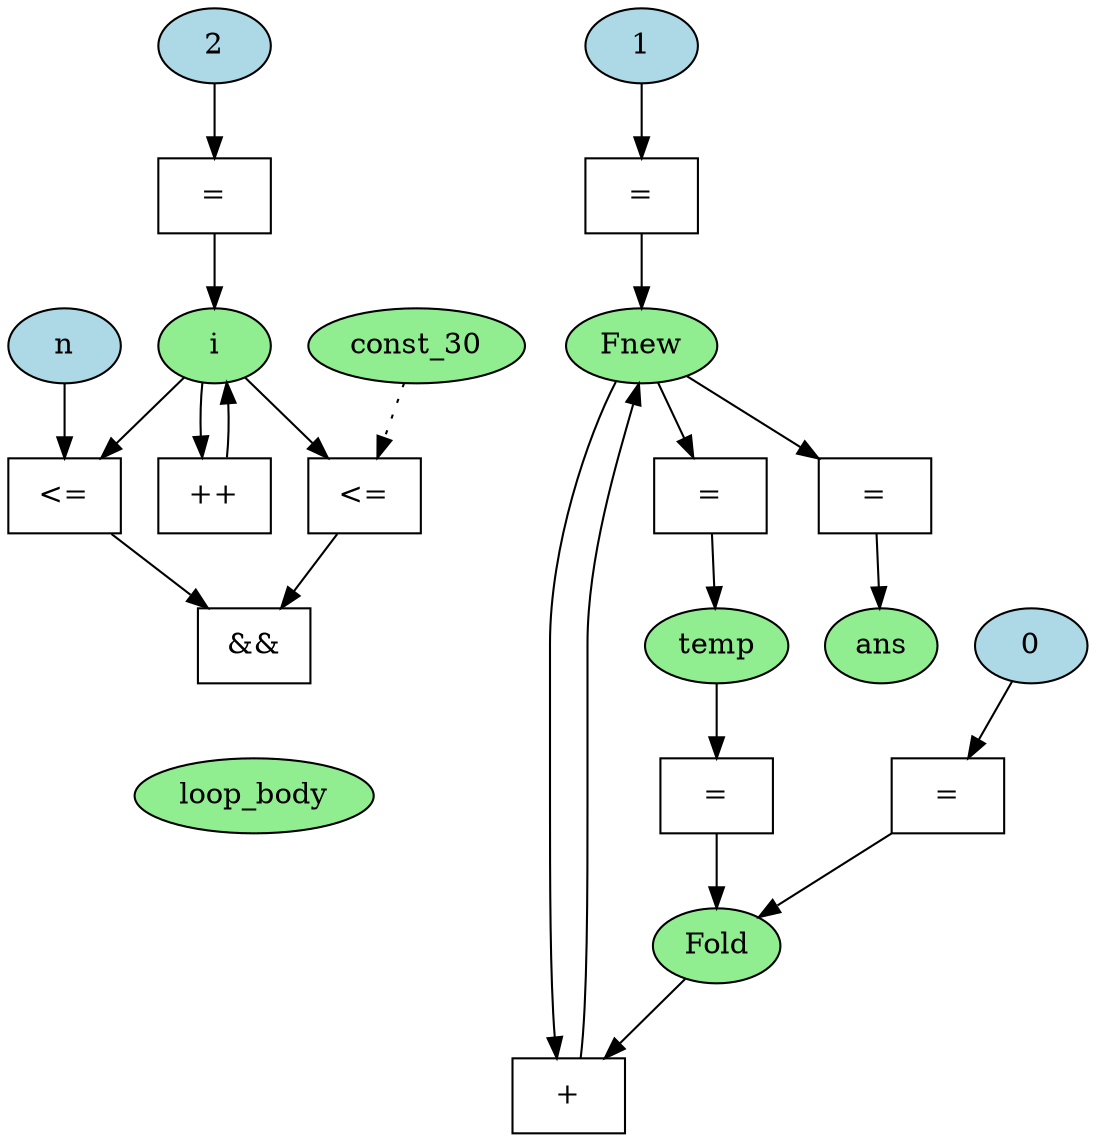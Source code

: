 digraph fib_DFG {
    node [shape=ellipse, style=filled, fillcolor=lightblue];
    n [label="n"];
    const_1 [label="1"];
    const_0 [label="0"];
    const_2 [label="2"];
    node [shape=box, style="", fillcolor=""];
    op_init_fnew [label="="];
    op_init_fold [label="="];
    op_init_i [label="="];
    op_cond [label="&&"];
    op_lt30 [label="<="];
    op_ltn [label="<="];
    op_temp [label="="];
    op_add [label="+"];
    op_assign_fold [label="="];
    op_inc_i [label="++"];
    op_ans [label="="];
    node [shape=ellipse, style=filled, fillcolor=lightgreen];
    ans_out [label="ans"];
    const_1 -> op_init_fnew;
    op_init_fnew -> Fnew;
    const_0 -> op_init_fold;
    op_init_fold -> Fold;
    const_2 -> op_init_i;
    op_init_i -> i;
    i -> op_lt30;
    const_30 -> op_lt30 [style=dotted]; // 30 is a constant
    op_lt30 -> op_cond;
    i -> op_ltn;
    n -> op_ltn;
    op_ltn -> op_cond;
    op_cond -> loop_body [style=invis]; // Control dependency, not data
    Fnew -> op_temp;
    op_temp -> temp;
    Fnew -> op_add;
    Fold -> op_add;
    op_add -> Fnew;
    temp -> op_assign_fold;
    op_assign_fold -> Fold;
    i -> op_inc_i;
    op_inc_i -> i;
    Fnew -> op_ans;
    op_ans -> ans_out;
}